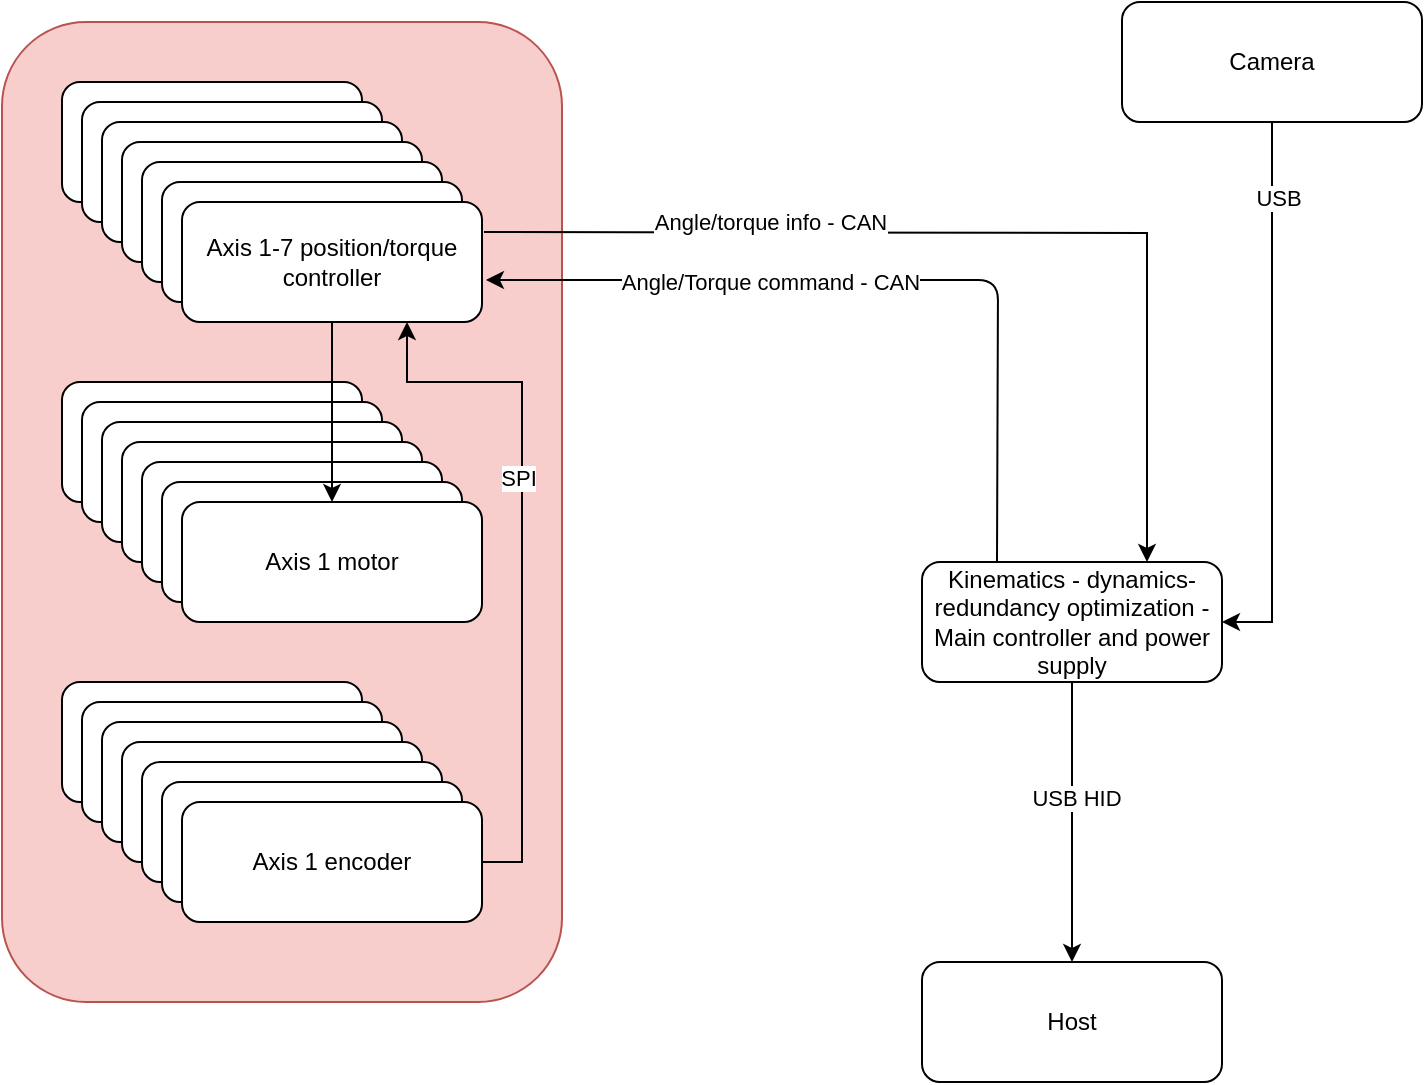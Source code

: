<mxfile version="14.2.9" type="device"><diagram id="xOU9Q4h4Qs3XxhRrKZM6" name="Page-1"><mxGraphModel dx="1418" dy="778" grid="1" gridSize="10" guides="1" tooltips="1" connect="1" arrows="1" fold="1" page="1" pageScale="1" pageWidth="827" pageHeight="1169" math="0" shadow="0"><root><mxCell id="0"/><mxCell id="1" parent="0"/><mxCell id="IHX2BXGXX_dItcXAZ6zt-24" value="" style="rounded=1;whiteSpace=wrap;html=1;fillColor=#f8cecc;strokeColor=#b85450;" vertex="1" parent="1"><mxGeometry x="30" y="20" width="280" height="490" as="geometry"/></mxCell><mxCell id="IHX2BXGXX_dItcXAZ6zt-1" value="Axis 1 position/torque controller" style="rounded=1;whiteSpace=wrap;html=1;" vertex="1" parent="1"><mxGeometry x="60" y="50" width="150" height="60" as="geometry"/></mxCell><mxCell id="IHX2BXGXX_dItcXAZ6zt-2" value="Axis 1 position/torque controller" style="rounded=1;whiteSpace=wrap;html=1;" vertex="1" parent="1"><mxGeometry x="70" y="60" width="150" height="60" as="geometry"/></mxCell><mxCell id="IHX2BXGXX_dItcXAZ6zt-3" value="Axis 1 position/torque controller" style="rounded=1;whiteSpace=wrap;html=1;" vertex="1" parent="1"><mxGeometry x="80" y="70" width="150" height="60" as="geometry"/></mxCell><mxCell id="IHX2BXGXX_dItcXAZ6zt-4" value="Axis 1 position/torque controller" style="rounded=1;whiteSpace=wrap;html=1;" vertex="1" parent="1"><mxGeometry x="90" y="80" width="150" height="60" as="geometry"/></mxCell><mxCell id="IHX2BXGXX_dItcXAZ6zt-5" value="Axis 1 position/torque controller" style="rounded=1;whiteSpace=wrap;html=1;" vertex="1" parent="1"><mxGeometry x="100" y="90" width="150" height="60" as="geometry"/></mxCell><mxCell id="IHX2BXGXX_dItcXAZ6zt-6" value="Axis 1 position/torque controller" style="rounded=1;whiteSpace=wrap;html=1;" vertex="1" parent="1"><mxGeometry x="110" y="100" width="150" height="60" as="geometry"/></mxCell><mxCell id="IHX2BXGXX_dItcXAZ6zt-30" style="edgeStyle=orthogonalEdgeStyle;rounded=0;orthogonalLoop=1;jettySize=auto;html=1;exitX=1;exitY=0.25;exitDx=0;exitDy=0;entryX=0.75;entryY=0;entryDx=0;entryDy=0;" edge="1" parent="1" target="IHX2BXGXX_dItcXAZ6zt-37"><mxGeometry relative="1" as="geometry"><mxPoint x="531" y="125" as="targetPoint"/><mxPoint x="271" y="125" as="sourcePoint"/></mxGeometry></mxCell><mxCell id="IHX2BXGXX_dItcXAZ6zt-33" value="Angle/torque info - CAN" style="edgeLabel;html=1;align=center;verticalAlign=middle;resizable=0;points=[];" vertex="1" connectable="0" parent="IHX2BXGXX_dItcXAZ6zt-30"><mxGeometry x="0.361" y="2" relative="1" as="geometry"><mxPoint x="-190.5" y="-11.5" as="offset"/></mxGeometry></mxCell><mxCell id="IHX2BXGXX_dItcXAZ6zt-34" style="edgeStyle=orthogonalEdgeStyle;rounded=0;orthogonalLoop=1;jettySize=auto;html=1;exitX=1;exitY=0.75;exitDx=0;exitDy=0;strokeColor=none;entryX=0.25;entryY=0;entryDx=0;entryDy=0;" edge="1" parent="1" source="IHX2BXGXX_dItcXAZ6zt-7" target="IHX2BXGXX_dItcXAZ6zt-37"><mxGeometry relative="1" as="geometry"><mxPoint x="530" y="155" as="targetPoint"/></mxGeometry></mxCell><mxCell id="IHX2BXGXX_dItcXAZ6zt-7" value="Axis 1-7 position/torque controller" style="rounded=1;whiteSpace=wrap;html=1;" vertex="1" parent="1"><mxGeometry x="120" y="110" width="150" height="60" as="geometry"/></mxCell><mxCell id="IHX2BXGXX_dItcXAZ6zt-8" value="Axis 1&amp;nbsp;motor" style="rounded=1;whiteSpace=wrap;html=1;" vertex="1" parent="1"><mxGeometry x="60" y="200" width="150" height="60" as="geometry"/></mxCell><mxCell id="IHX2BXGXX_dItcXAZ6zt-9" value="Axis 1&amp;nbsp;motor" style="rounded=1;whiteSpace=wrap;html=1;" vertex="1" parent="1"><mxGeometry x="70" y="210" width="150" height="60" as="geometry"/></mxCell><mxCell id="IHX2BXGXX_dItcXAZ6zt-10" value="Axis 1&amp;nbsp;motor" style="rounded=1;whiteSpace=wrap;html=1;" vertex="1" parent="1"><mxGeometry x="80" y="220" width="150" height="60" as="geometry"/></mxCell><mxCell id="IHX2BXGXX_dItcXAZ6zt-11" value="Axis 1&amp;nbsp;motor" style="rounded=1;whiteSpace=wrap;html=1;" vertex="1" parent="1"><mxGeometry x="90" y="230" width="150" height="60" as="geometry"/></mxCell><mxCell id="IHX2BXGXX_dItcXAZ6zt-12" value="Axis 1&amp;nbsp;motor" style="rounded=1;whiteSpace=wrap;html=1;" vertex="1" parent="1"><mxGeometry x="100" y="240" width="150" height="60" as="geometry"/></mxCell><mxCell id="IHX2BXGXX_dItcXAZ6zt-13" value="Axis 1&amp;nbsp;motor" style="rounded=1;whiteSpace=wrap;html=1;" vertex="1" parent="1"><mxGeometry x="110" y="250" width="150" height="60" as="geometry"/></mxCell><mxCell id="IHX2BXGXX_dItcXAZ6zt-14" value="Axis 1&amp;nbsp;motor" style="rounded=1;whiteSpace=wrap;html=1;" vertex="1" parent="1"><mxGeometry x="120" y="260" width="150" height="60" as="geometry"/></mxCell><mxCell id="IHX2BXGXX_dItcXAZ6zt-16" value="Axis 1 encoder" style="rounded=1;whiteSpace=wrap;html=1;" vertex="1" parent="1"><mxGeometry x="60" y="350" width="150" height="60" as="geometry"/></mxCell><mxCell id="IHX2BXGXX_dItcXAZ6zt-17" value="Axis 1 encoder" style="rounded=1;whiteSpace=wrap;html=1;" vertex="1" parent="1"><mxGeometry x="70" y="360" width="150" height="60" as="geometry"/></mxCell><mxCell id="IHX2BXGXX_dItcXAZ6zt-18" value="Axis 1 encoder" style="rounded=1;whiteSpace=wrap;html=1;" vertex="1" parent="1"><mxGeometry x="80" y="370" width="150" height="60" as="geometry"/></mxCell><mxCell id="IHX2BXGXX_dItcXAZ6zt-19" value="Axis 1 encoder" style="rounded=1;whiteSpace=wrap;html=1;" vertex="1" parent="1"><mxGeometry x="90" y="380" width="150" height="60" as="geometry"/></mxCell><mxCell id="IHX2BXGXX_dItcXAZ6zt-20" value="Axis 1 encoder" style="rounded=1;whiteSpace=wrap;html=1;" vertex="1" parent="1"><mxGeometry x="100" y="390" width="150" height="60" as="geometry"/></mxCell><mxCell id="IHX2BXGXX_dItcXAZ6zt-21" value="Axis 1 encoder" style="rounded=1;whiteSpace=wrap;html=1;" vertex="1" parent="1"><mxGeometry x="110" y="400" width="150" height="60" as="geometry"/></mxCell><mxCell id="IHX2BXGXX_dItcXAZ6zt-26" style="edgeStyle=orthogonalEdgeStyle;rounded=0;orthogonalLoop=1;jettySize=auto;html=1;exitX=1;exitY=0.5;exitDx=0;exitDy=0;entryX=0.75;entryY=1;entryDx=0;entryDy=0;" edge="1" parent="1" source="IHX2BXGXX_dItcXAZ6zt-22" target="IHX2BXGXX_dItcXAZ6zt-7"><mxGeometry relative="1" as="geometry"><Array as="points"><mxPoint x="290" y="440"/><mxPoint x="290" y="200"/><mxPoint x="233" y="200"/></Array></mxGeometry></mxCell><mxCell id="IHX2BXGXX_dItcXAZ6zt-40" value="SPI" style="edgeLabel;html=1;align=center;verticalAlign=middle;resizable=0;points=[];" vertex="1" connectable="0" parent="IHX2BXGXX_dItcXAZ6zt-26"><mxGeometry x="0.22" y="2" relative="1" as="geometry"><mxPoint as="offset"/></mxGeometry></mxCell><mxCell id="IHX2BXGXX_dItcXAZ6zt-22" value="Axis 1 encoder" style="rounded=1;whiteSpace=wrap;html=1;" vertex="1" parent="1"><mxGeometry x="120" y="410" width="150" height="60" as="geometry"/></mxCell><mxCell id="IHX2BXGXX_dItcXAZ6zt-25" style="edgeStyle=orthogonalEdgeStyle;rounded=0;orthogonalLoop=1;jettySize=auto;html=1;exitX=0.5;exitY=1;exitDx=0;exitDy=0;" edge="1" parent="1" source="IHX2BXGXX_dItcXAZ6zt-7" target="IHX2BXGXX_dItcXAZ6zt-14"><mxGeometry relative="1" as="geometry"/></mxCell><mxCell id="IHX2BXGXX_dItcXAZ6zt-35" value="" style="endArrow=classic;html=1;entryX=1.013;entryY=0.65;entryDx=0;entryDy=0;entryPerimeter=0;exitX=0.25;exitY=0;exitDx=0;exitDy=0;" edge="1" parent="1" source="IHX2BXGXX_dItcXAZ6zt-37" target="IHX2BXGXX_dItcXAZ6zt-7"><mxGeometry width="50" height="50" relative="1" as="geometry"><mxPoint x="530" y="150" as="sourcePoint"/><mxPoint x="440" y="370" as="targetPoint"/><Array as="points"><mxPoint x="528" y="149"/></Array></mxGeometry></mxCell><mxCell id="IHX2BXGXX_dItcXAZ6zt-36" value="Angle/Torque command - CAN" style="edgeLabel;html=1;align=center;verticalAlign=middle;resizable=0;points=[];" vertex="1" connectable="0" parent="IHX2BXGXX_dItcXAZ6zt-35"><mxGeometry x="-0.442" y="4" relative="1" as="geometry"><mxPoint x="-109.89" y="-28.99" as="offset"/></mxGeometry></mxCell><mxCell id="IHX2BXGXX_dItcXAZ6zt-42" style="edgeStyle=orthogonalEdgeStyle;rounded=0;orthogonalLoop=1;jettySize=auto;html=1;exitX=0.5;exitY=1;exitDx=0;exitDy=0;" edge="1" parent="1" source="IHX2BXGXX_dItcXAZ6zt-37"><mxGeometry relative="1" as="geometry"><mxPoint x="565" y="490" as="targetPoint"/></mxGeometry></mxCell><mxCell id="IHX2BXGXX_dItcXAZ6zt-43" value="USB HID" style="edgeLabel;html=1;align=center;verticalAlign=middle;resizable=0;points=[];" vertex="1" connectable="0" parent="IHX2BXGXX_dItcXAZ6zt-42"><mxGeometry x="-0.171" y="2" relative="1" as="geometry"><mxPoint as="offset"/></mxGeometry></mxCell><mxCell id="IHX2BXGXX_dItcXAZ6zt-37" value="Kinematics - dynamics- redundancy optimization - Main controller and power supply" style="rounded=1;whiteSpace=wrap;html=1;" vertex="1" parent="1"><mxGeometry x="490" y="290" width="150" height="60" as="geometry"/></mxCell><mxCell id="IHX2BXGXX_dItcXAZ6zt-39" style="edgeStyle=orthogonalEdgeStyle;rounded=0;orthogonalLoop=1;jettySize=auto;html=1;exitX=0.5;exitY=1;exitDx=0;exitDy=0;entryX=1;entryY=0.5;entryDx=0;entryDy=0;" edge="1" parent="1" source="IHX2BXGXX_dItcXAZ6zt-38" target="IHX2BXGXX_dItcXAZ6zt-37"><mxGeometry relative="1" as="geometry"/></mxCell><mxCell id="IHX2BXGXX_dItcXAZ6zt-41" value="USB" style="edgeLabel;html=1;align=center;verticalAlign=middle;resizable=0;points=[];" vertex="1" connectable="0" parent="IHX2BXGXX_dItcXAZ6zt-39"><mxGeometry x="-0.724" y="3" relative="1" as="geometry"><mxPoint as="offset"/></mxGeometry></mxCell><mxCell id="IHX2BXGXX_dItcXAZ6zt-38" value="Camera" style="rounded=1;whiteSpace=wrap;html=1;" vertex="1" parent="1"><mxGeometry x="590" y="10" width="150" height="60" as="geometry"/></mxCell><mxCell id="IHX2BXGXX_dItcXAZ6zt-44" value="Host" style="rounded=1;whiteSpace=wrap;html=1;" vertex="1" parent="1"><mxGeometry x="490" y="490" width="150" height="60" as="geometry"/></mxCell></root></mxGraphModel></diagram></mxfile>
